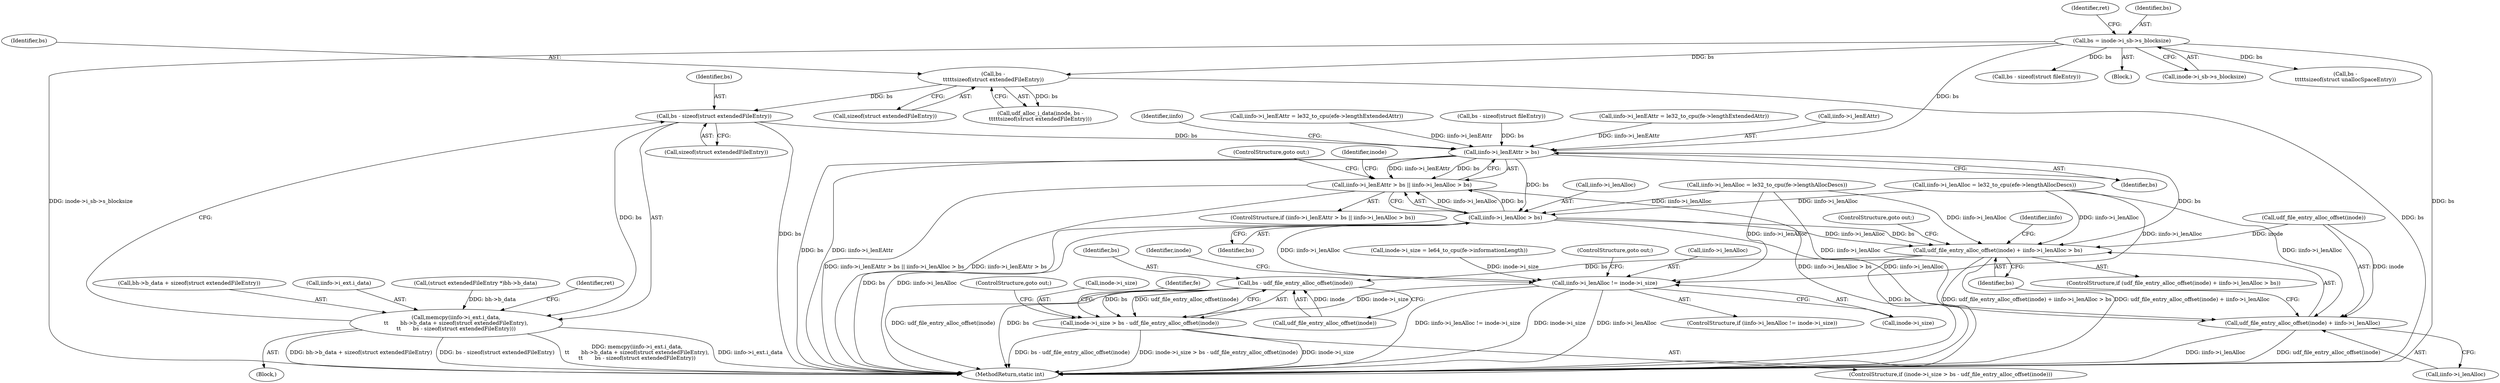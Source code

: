 digraph "0_linux_23b133bdc452aa441fcb9b82cbf6dd05cfd342d0@API" {
"1000454" [label="(Call,bs - sizeof(struct extendedFileEntry))"];
"1000435" [label="(Call,bs -\n\t\t\t\t\tsizeof(struct extendedFileEntry))"];
"1000144" [label="(Call,bs = inode->i_sb->s_blocksize)"];
"1000442" [label="(Call,memcpy(iinfo->i_ext.i_data,\n\t\t       bh->b_data + sizeof(struct extendedFileEntry),\n\t\t       bs - sizeof(struct extendedFileEntry)))"];
"1000980" [label="(Call,iinfo->i_lenEAttr > bs)"];
"1000979" [label="(Call,iinfo->i_lenEAttr > bs || iinfo->i_lenAlloc > bs)"];
"1000985" [label="(Call,iinfo->i_lenAlloc > bs)"];
"1000992" [label="(Call,udf_file_entry_alloc_offset(inode) + iinfo->i_lenAlloc > bs)"];
"1001022" [label="(Call,bs - udf_file_entry_alloc_offset(inode))"];
"1001018" [label="(Call,inode->i_size > bs - udf_file_entry_alloc_offset(inode))"];
"1000993" [label="(Call,udf_file_entry_alloc_offset(inode) + iinfo->i_lenAlloc)"];
"1001009" [label="(Call,iinfo->i_lenAlloc != inode->i_size)"];
"1000436" [label="(Identifier,bs)"];
"1000987" [label="(Identifier,iinfo)"];
"1000989" [label="(Identifier,bs)"];
"1000437" [label="(Call,sizeof(struct extendedFileEntry))"];
"1000990" [label="(ControlStructure,goto out;)"];
"1001017" [label="(ControlStructure,if (inode->i_size > bs - udf_file_entry_alloc_offset(inode)))"];
"1000947" [label="(Call,iinfo->i_lenEAttr = le32_to_cpu(efe->lengthExtendedAttr))"];
"1000483" [label="(Call,bs - sizeof(struct fileEntry))"];
"1000448" [label="(Call,bh->b_data + sizeof(struct extendedFileEntry))"];
"1001020" [label="(Identifier,inode)"];
"1000111" [label="(Block,)"];
"1000502" [label="(Call,bs - sizeof(struct fileEntry))"];
"1000837" [label="(Call,iinfo->i_lenAlloc = le32_to_cpu(fe->lengthAllocDescs))"];
"1001009" [label="(Call,iinfo->i_lenAlloc != inode->i_size)"];
"1001004" [label="(Identifier,iinfo)"];
"1000443" [label="(Call,iinfo->i_ext.i_data)"];
"1000995" [label="(Identifier,inode)"];
"1001022" [label="(Call,bs - udf_file_entry_alloc_offset(inode))"];
"1000984" [label="(Identifier,bs)"];
"1000829" [label="(Call,iinfo->i_lenEAttr = le32_to_cpu(fe->lengthExtendedAttr))"];
"1001231" [label="(MethodReturn,static int)"];
"1001008" [label="(ControlStructure,if (iinfo->i_lenAlloc != inode->i_size))"];
"1000955" [label="(Call,iinfo->i_lenAlloc = le32_to_cpu(efe->lengthAllocDescs))"];
"1000146" [label="(Call,inode->i_sb->s_blocksize)"];
"1001023" [label="(Identifier,bs)"];
"1000153" [label="(Identifier,ret)"];
"1000240" [label="(Call,(struct extendedFileEntry *)bh->b_data)"];
"1000996" [label="(Call,iinfo->i_lenAlloc)"];
"1001026" [label="(ControlStructure,goto out;)"];
"1000732" [label="(Call,inode->i_size = le64_to_cpu(fe->informationLength))"];
"1000991" [label="(ControlStructure,if (udf_file_entry_alloc_offset(inode) + iinfo->i_lenAlloc > bs))"];
"1000433" [label="(Call,udf_alloc_i_data(inode, bs -\n\t\t\t\t\tsizeof(struct extendedFileEntry)))"];
"1000986" [label="(Call,iinfo->i_lenAlloc)"];
"1000999" [label="(Identifier,bs)"];
"1000979" [label="(Call,iinfo->i_lenEAttr > bs || iinfo->i_lenAlloc > bs)"];
"1000992" [label="(Call,udf_file_entry_alloc_offset(inode) + iinfo->i_lenAlloc > bs)"];
"1001000" [label="(ControlStructure,goto out;)"];
"1000454" [label="(Call,bs - sizeof(struct extendedFileEntry))"];
"1001019" [label="(Call,inode->i_size)"];
"1000993" [label="(Call,udf_file_entry_alloc_offset(inode) + iinfo->i_lenAlloc)"];
"1001016" [label="(ControlStructure,goto out;)"];
"1001018" [label="(Call,inode->i_size > bs - udf_file_entry_alloc_offset(inode))"];
"1001030" [label="(Identifier,fe)"];
"1000420" [label="(Block,)"];
"1000978" [label="(ControlStructure,if (iinfo->i_lenEAttr > bs || iinfo->i_lenAlloc > bs))"];
"1000455" [label="(Identifier,bs)"];
"1000145" [label="(Identifier,bs)"];
"1000994" [label="(Call,udf_file_entry_alloc_offset(inode))"];
"1001010" [label="(Call,iinfo->i_lenAlloc)"];
"1000985" [label="(Call,iinfo->i_lenAlloc > bs)"];
"1000543" [label="(Call,bs -\n\t\t\t\t\tsizeof(struct unallocSpaceEntry))"];
"1000442" [label="(Call,memcpy(iinfo->i_ext.i_data,\n\t\t       bh->b_data + sizeof(struct extendedFileEntry),\n\t\t       bs - sizeof(struct extendedFileEntry)))"];
"1000980" [label="(Call,iinfo->i_lenEAttr > bs)"];
"1000435" [label="(Call,bs -\n\t\t\t\t\tsizeof(struct extendedFileEntry))"];
"1000456" [label="(Call,sizeof(struct extendedFileEntry))"];
"1000981" [label="(Call,iinfo->i_lenEAttr)"];
"1001024" [label="(Call,udf_file_entry_alloc_offset(inode))"];
"1000569" [label="(Identifier,ret)"];
"1000144" [label="(Call,bs = inode->i_sb->s_blocksize)"];
"1001013" [label="(Call,inode->i_size)"];
"1000454" -> "1000442"  [label="AST: "];
"1000454" -> "1000456"  [label="CFG: "];
"1000455" -> "1000454"  [label="AST: "];
"1000456" -> "1000454"  [label="AST: "];
"1000442" -> "1000454"  [label="CFG: "];
"1000454" -> "1001231"  [label="DDG: bs"];
"1000454" -> "1000442"  [label="DDG: bs"];
"1000435" -> "1000454"  [label="DDG: bs"];
"1000454" -> "1000980"  [label="DDG: bs"];
"1000435" -> "1000433"  [label="AST: "];
"1000435" -> "1000437"  [label="CFG: "];
"1000436" -> "1000435"  [label="AST: "];
"1000437" -> "1000435"  [label="AST: "];
"1000433" -> "1000435"  [label="CFG: "];
"1000435" -> "1001231"  [label="DDG: bs"];
"1000435" -> "1000433"  [label="DDG: bs"];
"1000144" -> "1000435"  [label="DDG: bs"];
"1000144" -> "1000111"  [label="AST: "];
"1000144" -> "1000146"  [label="CFG: "];
"1000145" -> "1000144"  [label="AST: "];
"1000146" -> "1000144"  [label="AST: "];
"1000153" -> "1000144"  [label="CFG: "];
"1000144" -> "1001231"  [label="DDG: bs"];
"1000144" -> "1001231"  [label="DDG: inode->i_sb->s_blocksize"];
"1000144" -> "1000483"  [label="DDG: bs"];
"1000144" -> "1000543"  [label="DDG: bs"];
"1000144" -> "1000980"  [label="DDG: bs"];
"1000442" -> "1000420"  [label="AST: "];
"1000443" -> "1000442"  [label="AST: "];
"1000448" -> "1000442"  [label="AST: "];
"1000569" -> "1000442"  [label="CFG: "];
"1000442" -> "1001231"  [label="DDG: memcpy(iinfo->i_ext.i_data,\n\t\t       bh->b_data + sizeof(struct extendedFileEntry),\n\t\t       bs - sizeof(struct extendedFileEntry))"];
"1000442" -> "1001231"  [label="DDG: iinfo->i_ext.i_data"];
"1000442" -> "1001231"  [label="DDG: bh->b_data + sizeof(struct extendedFileEntry)"];
"1000442" -> "1001231"  [label="DDG: bs - sizeof(struct extendedFileEntry)"];
"1000240" -> "1000442"  [label="DDG: bh->b_data"];
"1000980" -> "1000979"  [label="AST: "];
"1000980" -> "1000984"  [label="CFG: "];
"1000981" -> "1000980"  [label="AST: "];
"1000984" -> "1000980"  [label="AST: "];
"1000987" -> "1000980"  [label="CFG: "];
"1000979" -> "1000980"  [label="CFG: "];
"1000980" -> "1001231"  [label="DDG: bs"];
"1000980" -> "1001231"  [label="DDG: iinfo->i_lenEAttr"];
"1000980" -> "1000979"  [label="DDG: iinfo->i_lenEAttr"];
"1000980" -> "1000979"  [label="DDG: bs"];
"1000829" -> "1000980"  [label="DDG: iinfo->i_lenEAttr"];
"1000947" -> "1000980"  [label="DDG: iinfo->i_lenEAttr"];
"1000502" -> "1000980"  [label="DDG: bs"];
"1000980" -> "1000985"  [label="DDG: bs"];
"1000980" -> "1000992"  [label="DDG: bs"];
"1000979" -> "1000978"  [label="AST: "];
"1000979" -> "1000985"  [label="CFG: "];
"1000985" -> "1000979"  [label="AST: "];
"1000990" -> "1000979"  [label="CFG: "];
"1000995" -> "1000979"  [label="CFG: "];
"1000979" -> "1001231"  [label="DDG: iinfo->i_lenEAttr > bs || iinfo->i_lenAlloc > bs"];
"1000979" -> "1001231"  [label="DDG: iinfo->i_lenEAttr > bs"];
"1000979" -> "1001231"  [label="DDG: iinfo->i_lenAlloc > bs"];
"1000985" -> "1000979"  [label="DDG: iinfo->i_lenAlloc"];
"1000985" -> "1000979"  [label="DDG: bs"];
"1000985" -> "1000989"  [label="CFG: "];
"1000986" -> "1000985"  [label="AST: "];
"1000989" -> "1000985"  [label="AST: "];
"1000985" -> "1001231"  [label="DDG: bs"];
"1000985" -> "1001231"  [label="DDG: iinfo->i_lenAlloc"];
"1000837" -> "1000985"  [label="DDG: iinfo->i_lenAlloc"];
"1000955" -> "1000985"  [label="DDG: iinfo->i_lenAlloc"];
"1000985" -> "1000992"  [label="DDG: iinfo->i_lenAlloc"];
"1000985" -> "1000992"  [label="DDG: bs"];
"1000985" -> "1000993"  [label="DDG: iinfo->i_lenAlloc"];
"1000985" -> "1001009"  [label="DDG: iinfo->i_lenAlloc"];
"1000992" -> "1000991"  [label="AST: "];
"1000992" -> "1000999"  [label="CFG: "];
"1000993" -> "1000992"  [label="AST: "];
"1000999" -> "1000992"  [label="AST: "];
"1001000" -> "1000992"  [label="CFG: "];
"1001004" -> "1000992"  [label="CFG: "];
"1000992" -> "1001231"  [label="DDG: udf_file_entry_alloc_offset(inode) + iinfo->i_lenAlloc"];
"1000992" -> "1001231"  [label="DDG: bs"];
"1000992" -> "1001231"  [label="DDG: udf_file_entry_alloc_offset(inode) + iinfo->i_lenAlloc > bs"];
"1000994" -> "1000992"  [label="DDG: inode"];
"1000837" -> "1000992"  [label="DDG: iinfo->i_lenAlloc"];
"1000955" -> "1000992"  [label="DDG: iinfo->i_lenAlloc"];
"1000992" -> "1001022"  [label="DDG: bs"];
"1001022" -> "1001018"  [label="AST: "];
"1001022" -> "1001024"  [label="CFG: "];
"1001023" -> "1001022"  [label="AST: "];
"1001024" -> "1001022"  [label="AST: "];
"1001018" -> "1001022"  [label="CFG: "];
"1001022" -> "1001231"  [label="DDG: udf_file_entry_alloc_offset(inode)"];
"1001022" -> "1001231"  [label="DDG: bs"];
"1001022" -> "1001018"  [label="DDG: bs"];
"1001022" -> "1001018"  [label="DDG: udf_file_entry_alloc_offset(inode)"];
"1001024" -> "1001022"  [label="DDG: inode"];
"1001018" -> "1001017"  [label="AST: "];
"1001019" -> "1001018"  [label="AST: "];
"1001026" -> "1001018"  [label="CFG: "];
"1001030" -> "1001018"  [label="CFG: "];
"1001018" -> "1001231"  [label="DDG: inode->i_size > bs - udf_file_entry_alloc_offset(inode)"];
"1001018" -> "1001231"  [label="DDG: inode->i_size"];
"1001018" -> "1001231"  [label="DDG: bs - udf_file_entry_alloc_offset(inode)"];
"1001009" -> "1001018"  [label="DDG: inode->i_size"];
"1000993" -> "1000996"  [label="CFG: "];
"1000994" -> "1000993"  [label="AST: "];
"1000996" -> "1000993"  [label="AST: "];
"1000999" -> "1000993"  [label="CFG: "];
"1000993" -> "1001231"  [label="DDG: iinfo->i_lenAlloc"];
"1000993" -> "1001231"  [label="DDG: udf_file_entry_alloc_offset(inode)"];
"1000994" -> "1000993"  [label="DDG: inode"];
"1000837" -> "1000993"  [label="DDG: iinfo->i_lenAlloc"];
"1000955" -> "1000993"  [label="DDG: iinfo->i_lenAlloc"];
"1001009" -> "1001008"  [label="AST: "];
"1001009" -> "1001013"  [label="CFG: "];
"1001010" -> "1001009"  [label="AST: "];
"1001013" -> "1001009"  [label="AST: "];
"1001016" -> "1001009"  [label="CFG: "];
"1001020" -> "1001009"  [label="CFG: "];
"1001009" -> "1001231"  [label="DDG: iinfo->i_lenAlloc != inode->i_size"];
"1001009" -> "1001231"  [label="DDG: inode->i_size"];
"1001009" -> "1001231"  [label="DDG: iinfo->i_lenAlloc"];
"1000837" -> "1001009"  [label="DDG: iinfo->i_lenAlloc"];
"1000955" -> "1001009"  [label="DDG: iinfo->i_lenAlloc"];
"1000732" -> "1001009"  [label="DDG: inode->i_size"];
}
